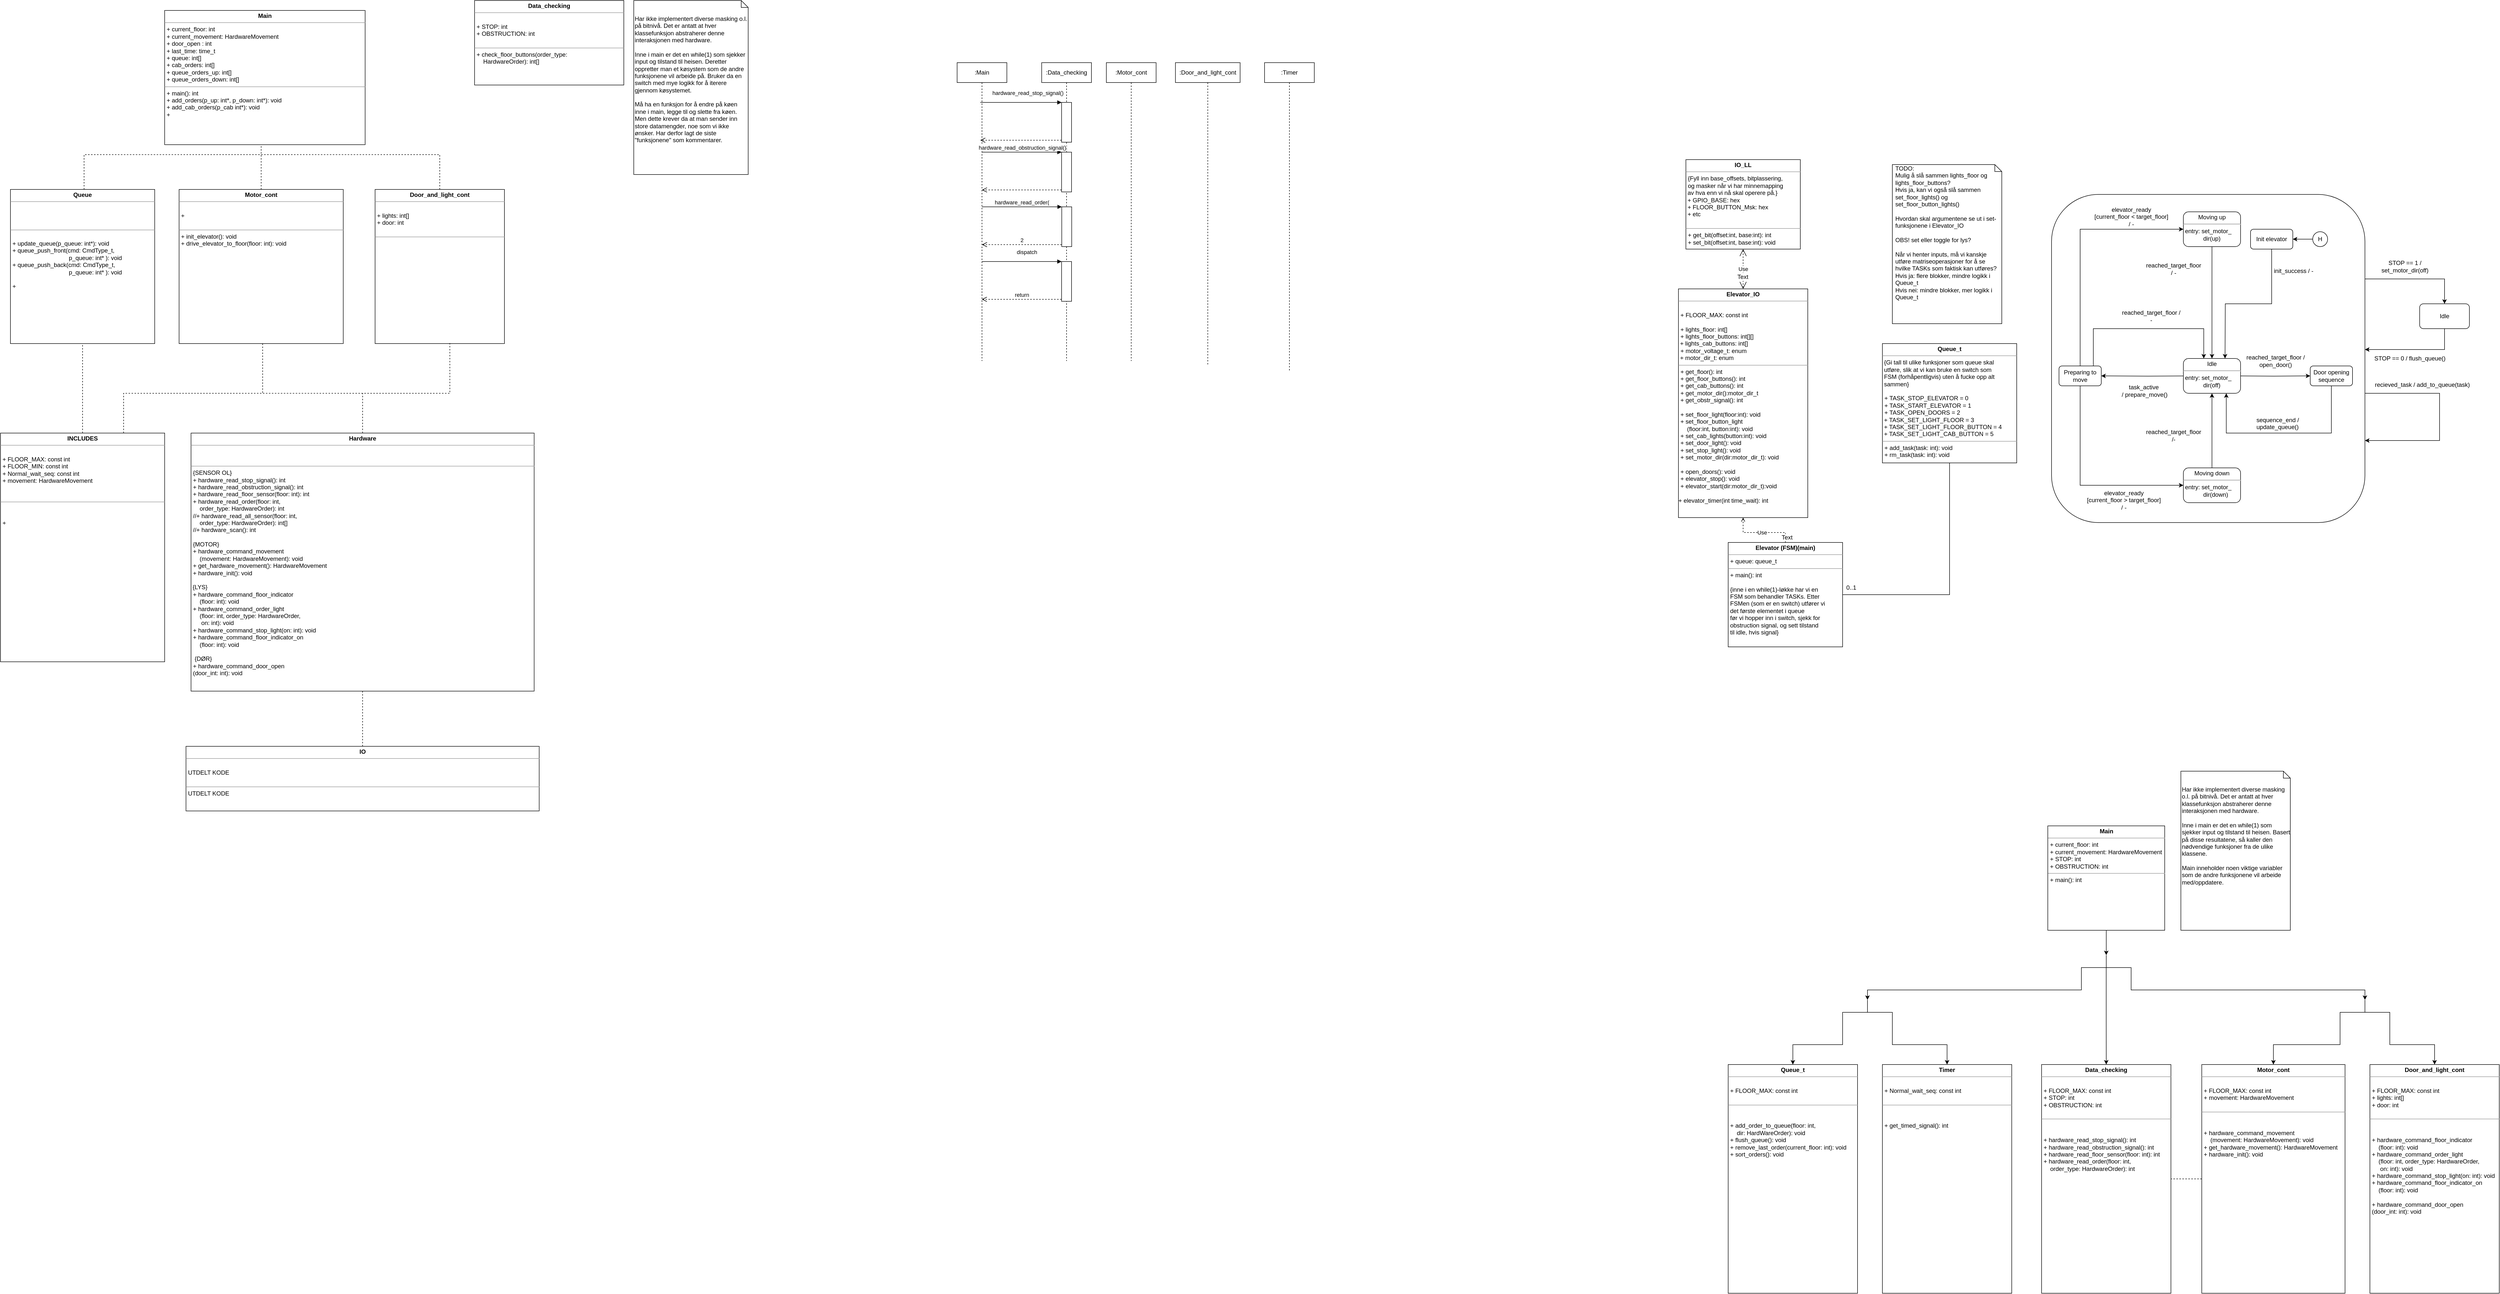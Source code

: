 <mxfile version="12.6.6" type="github">
  <diagram id="z0SczGEVN_gM085jFo6B" name="Page-1">
    <mxGraphModel dx="2468" dy="1690" grid="1" gridSize="10" guides="1" tooltips="1" connect="1" arrows="1" fold="1" page="1" pageScale="1" pageWidth="850" pageHeight="1100" math="0" shadow="0">
      <root>
        <mxCell id="0"/>
        <mxCell id="1" parent="0"/>
        <mxCell id="_k9RGH359NyKs4tSmQxl-1" style="edgeStyle=orthogonalEdgeStyle;rounded=0;orthogonalLoop=1;jettySize=auto;html=1;entryX=1;entryY=0.75;entryDx=0;entryDy=0;" parent="1" target="_k9RGH359NyKs4tSmQxl-2" edge="1">
          <mxGeometry relative="1" as="geometry">
            <mxPoint x="4770" y="799" as="sourcePoint"/>
            <mxPoint x="4920" y="865" as="targetPoint"/>
            <Array as="points">
              <mxPoint x="4770" y="840"/>
              <mxPoint x="4920" y="840"/>
              <mxPoint x="4920" y="935"/>
            </Array>
          </mxGeometry>
        </mxCell>
        <mxCell id="_k9RGH359NyKs4tSmQxl-2" value="" style="rounded=1;whiteSpace=wrap;html=1;shadow=0;glass=0;comic=0;" parent="1" vertex="1">
          <mxGeometry x="4140" y="440" width="630" height="660" as="geometry"/>
        </mxCell>
        <mxCell id="_k9RGH359NyKs4tSmQxl-3" value="&lt;p style=&quot;margin: 0px ; margin-top: 4px ; text-align: center&quot;&gt;&lt;b&gt;Elevator_IO&lt;/b&gt;&lt;/p&gt;&lt;hr size=&quot;1&quot;&gt;&lt;br&gt;&lt;p style=&quot;margin: 0px ; margin-left: 4px&quot;&gt;+ FLOOR_MAX: const int&lt;/p&gt;&lt;p style=&quot;margin: 0px ; margin-left: 4px&quot;&gt;&lt;br&gt;&lt;/p&gt;&lt;p style=&quot;margin: 0px ; margin-left: 4px&quot;&gt;+ lights_floor: int[]&lt;/p&gt;&lt;p style=&quot;margin: 0px ; margin-left: 4px&quot;&gt;+ lights_floor_buttons: int[][]&lt;/p&gt;&amp;nbsp;+ lights_cab_buttons: int[]&lt;br&gt;&lt;p style=&quot;margin: 0px ; margin-left: 4px&quot;&gt;+ motor_voltage_t: enum&lt;/p&gt;&amp;nbsp;+ motor_dir_t: enum&lt;hr size=&quot;1&quot;&gt;&lt;p style=&quot;margin: 0px ; margin-left: 4px&quot;&gt;+ get_floor(): int&lt;/p&gt;&lt;p style=&quot;margin: 0px ; margin-left: 4px&quot;&gt;+ get_floor_buttons(): int&lt;/p&gt;&lt;p style=&quot;margin: 0px ; margin-left: 4px&quot;&gt;+ get_cab_buttons(): int&lt;br&gt;&lt;/p&gt;&lt;p style=&quot;margin: 0px ; margin-left: 4px&quot;&gt;+ get_motor_dir():motor_dir_t&lt;/p&gt;&lt;p style=&quot;margin: 0px ; margin-left: 4px&quot;&gt;+ get_obstr_signal(): int&lt;/p&gt;&lt;p style=&quot;margin: 0px ; margin-left: 4px&quot;&gt;&lt;br&gt;&lt;/p&gt;&lt;p style=&quot;margin: 0px ; margin-left: 4px&quot;&gt;+ set_floor_light(floor:int): void&lt;/p&gt;&lt;p style=&quot;margin: 0px ; margin-left: 4px&quot;&gt;+ set_floor_button_light&lt;/p&gt;&lt;p style=&quot;margin: 0px ; margin-left: 4px&quot;&gt;&amp;nbsp;&amp;nbsp;&amp;nbsp; (floor:int, button:int): void&lt;/p&gt;&lt;p style=&quot;margin: 0px ; margin-left: 4px&quot;&gt;+ set_cab_lights(button:int): void&lt;/p&gt;&lt;p style=&quot;margin: 0px ; margin-left: 4px&quot;&gt;+ set_door_light(): void&lt;/p&gt;&lt;p style=&quot;margin: 0px ; margin-left: 4px&quot;&gt;+ set_stop_light(): void&lt;/p&gt;&lt;p style=&quot;margin: 0px ; margin-left: 4px&quot;&gt;+ set_motor_dir(dir:motor_dir_t): void&lt;br&gt;&lt;/p&gt;&lt;p style=&quot;margin: 0px ; margin-left: 4px&quot;&gt;&lt;br&gt;&lt;/p&gt;&lt;p style=&quot;margin: 0px ; margin-left: 4px&quot;&gt;+ open_doors(): void&lt;/p&gt;&lt;p style=&quot;margin: 0px ; margin-left: 4px&quot;&gt;+ elevator_stop(): void&lt;/p&gt;&lt;p style=&quot;margin: 0px ; margin-left: 4px&quot;&gt;+ elevator_start(dir:motor_dir_t):void&lt;/p&gt;&lt;p style=&quot;margin: 0px ; margin-left: 4px&quot;&gt;&lt;br&gt;&lt;/p&gt;+ elevator_timer(int time_wait): int " style="verticalAlign=top;align=left;overflow=fill;fontSize=12;fontFamily=Helvetica;html=1;rounded=0;shadow=0;comic=0;labelBackgroundColor=none;strokeWidth=1" parent="1" vertex="1">
          <mxGeometry x="3390" y="630" width="260" height="460" as="geometry"/>
        </mxCell>
        <mxCell id="_k9RGH359NyKs4tSmQxl-4" value="&lt;p style=&quot;margin: 0px ; margin-top: 4px ; text-align: center&quot;&gt;&lt;b&gt;IO_LL&lt;br&gt;&lt;/b&gt;&lt;/p&gt;&lt;hr size=&quot;1&quot;&gt;&lt;p style=&quot;margin: 0px ; margin-left: 4px&quot;&gt;{Fyll inn base_offsets, bitplassering,&lt;/p&gt;&lt;p style=&quot;margin: 0px ; margin-left: 4px&quot;&gt;og masker når vi har minnemapping&lt;/p&gt;&lt;div&gt;&amp;nbsp;av hva enn vi nå skal operere på.}&lt;/div&gt;&lt;div&gt;&amp;nbsp;+ GPIO_BASE: hex&lt;br&gt;&lt;/div&gt;&lt;div&gt;&amp;nbsp;+ FLOOR_BUTTON_Msk: hex&lt;br&gt;&lt;/div&gt;&lt;div&gt;&amp;nbsp;+ etc &lt;br&gt;&lt;/div&gt;&lt;div&gt;&lt;br&gt;&lt;/div&gt;&lt;hr size=&quot;1&quot;&gt;&lt;p style=&quot;margin: 0px ; margin-left: 4px&quot;&gt;+ get_bit(offset:int, base:int): int&lt;/p&gt;&lt;p style=&quot;margin: 0px ; margin-left: 4px&quot;&gt;+ set_bit(offset:int, base:int): void&lt;/p&gt;&lt;p style=&quot;margin: 0px ; margin-left: 4px&quot;&gt;&lt;br&gt;&lt;/p&gt;" style="verticalAlign=top;align=left;overflow=fill;fontSize=12;fontFamily=Helvetica;html=1;rounded=0;shadow=0;comic=0;labelBackgroundColor=none;strokeWidth=1" parent="1" vertex="1">
          <mxGeometry x="3405" y="370" width="230" height="180" as="geometry"/>
        </mxCell>
        <mxCell id="_k9RGH359NyKs4tSmQxl-5" value="&lt;p style=&quot;margin: 0px ; margin-top: 4px ; text-align: center&quot;&gt;&lt;b&gt;Elevator (FSM)(main)&lt;br&gt;&lt;/b&gt;&lt;/p&gt;&lt;hr size=&quot;1&quot;&gt;&lt;p style=&quot;margin: 0px ; margin-left: 4px&quot;&gt;+ queue: queue_t&lt;br&gt;&lt;/p&gt;&lt;hr size=&quot;1&quot;&gt;&lt;p style=&quot;margin: 0px ; margin-left: 4px&quot;&gt;+ main(): int&lt;/p&gt;&lt;p style=&quot;margin: 0px ; margin-left: 4px&quot;&gt;&lt;br&gt;&lt;/p&gt;&lt;p style=&quot;margin: 0px ; margin-left: 4px&quot;&gt;{inne i en while(1)-løkke har vi en&lt;/p&gt;&lt;p style=&quot;margin: 0px ; margin-left: 4px&quot;&gt;FSM som behandler TASKs. Etter&lt;/p&gt;&lt;p style=&quot;margin: 0px ; margin-left: 4px&quot;&gt;FSMen (som er en switch) utfører vi&lt;/p&gt;&lt;p style=&quot;margin: 0px ; margin-left: 4px&quot;&gt;det første elementet i queue&lt;/p&gt;&lt;p style=&quot;margin: 0px ; margin-left: 4px&quot;&gt;før vi hopper inn i switch, sjekk for&lt;/p&gt;&lt;p style=&quot;margin: 0px ; margin-left: 4px&quot;&gt;obstruction signal, og sett tilstand&lt;/p&gt;&lt;p style=&quot;margin: 0px ; margin-left: 4px&quot;&gt;til idle, hvis signal}&lt;br&gt;&lt;/p&gt;&lt;p style=&quot;margin: 0px ; margin-left: 4px&quot;&gt;&lt;br&gt;&lt;/p&gt;&lt;p style=&quot;margin: 0px ; margin-left: 4px&quot;&gt;&lt;br&gt;&lt;/p&gt;" style="verticalAlign=top;align=left;overflow=fill;fontSize=12;fontFamily=Helvetica;html=1;rounded=0;shadow=0;comic=0;labelBackgroundColor=none;strokeWidth=1" parent="1" vertex="1">
          <mxGeometry x="3490" y="1140" width="230" height="210" as="geometry"/>
        </mxCell>
        <mxCell id="_k9RGH359NyKs4tSmQxl-6" value="&lt;p style=&quot;margin: 0px ; margin-top: 4px ; text-align: center&quot;&gt;&lt;b&gt;Queue_t&lt;br&gt;&lt;/b&gt;&lt;/p&gt;&lt;hr size=&quot;1&quot;&gt;&lt;div&gt;&amp;nbsp;{Gi tall til ulike funksjoner som queue skal&lt;/div&gt;&lt;div&gt;&amp;nbsp;utføre, slik at vi kan bruke en switch som&lt;/div&gt;&lt;div&gt;&amp;nbsp;FSM (forhåpentligvis) uten å fucke opp alt&lt;/div&gt;&lt;div&gt;&amp;nbsp;sammen}&lt;/div&gt;&lt;p style=&quot;margin: 0px ; margin-left: 4px&quot;&gt;&lt;br&gt;&lt;/p&gt;&lt;p style=&quot;margin: 0px ; margin-left: 4px&quot;&gt;+ TASK_STOP_ELEVATOR = 0&lt;br&gt;&lt;/p&gt;&lt;p style=&quot;margin: 0px ; margin-left: 4px&quot;&gt;+ TASK_START_ELEVATOR = 1&lt;br&gt;&lt;/p&gt;&lt;p style=&quot;margin: 0px ; margin-left: 4px&quot;&gt;+ TASK_OPEN_DOORS = 2&lt;br&gt;&lt;/p&gt;&lt;div&gt;&amp;nbsp;+ TASK_SET_LIGHT_FLOOR = 3&lt;br&gt;&lt;/div&gt;&lt;div&gt;&amp;nbsp;+ TASK_SET_LIGHT_FLOOR_BUTTON = 4&lt;br&gt;&lt;/div&gt;&lt;div&gt;&amp;nbsp;+ TASK_SET_LIGHT_CAB_BUTTON = 5&lt;br&gt;&lt;/div&gt;&lt;hr size=&quot;1&quot;&gt;&lt;p style=&quot;margin: 0px ; margin-left: 4px&quot;&gt;+ add_task(task: int): void&lt;/p&gt;&lt;p style=&quot;margin: 0px ; margin-left: 4px&quot;&gt;+ rm_task(task: int): void&lt;/p&gt;&lt;p style=&quot;margin: 0px ; margin-left: 4px&quot;&gt;&lt;br&gt;&lt;/p&gt;" style="verticalAlign=top;align=left;overflow=fill;fontSize=12;fontFamily=Helvetica;html=1;rounded=0;shadow=0;comic=0;labelBackgroundColor=none;strokeWidth=1" parent="1" vertex="1">
          <mxGeometry x="3800" y="740" width="270" height="240" as="geometry"/>
        </mxCell>
        <mxCell id="_k9RGH359NyKs4tSmQxl-7" value="Use" style="endArrow=open;endSize=12;dashed=1;html=1;exitX=0.5;exitY=1;exitDx=0;exitDy=0;entryX=0.5;entryY=0;entryDx=0;entryDy=0;rounded=0;startArrow=open;startFill=0;" parent="1" source="_k9RGH359NyKs4tSmQxl-3" target="_k9RGH359NyKs4tSmQxl-5" edge="1">
          <mxGeometry width="160" relative="1" as="geometry">
            <mxPoint x="3390" y="1370" as="sourcePoint"/>
            <mxPoint x="3550" y="1370" as="targetPoint"/>
            <Array as="points">
              <mxPoint x="3520" y="1090"/>
              <mxPoint x="3520" y="1120"/>
              <mxPoint x="3605" y="1120"/>
            </Array>
          </mxGeometry>
        </mxCell>
        <mxCell id="_k9RGH359NyKs4tSmQxl-8" value="Text" style="text;html=1;align=center;verticalAlign=middle;resizable=0;points=[];labelBackgroundColor=#ffffff;" parent="_k9RGH359NyKs4tSmQxl-7" vertex="1" connectable="0">
          <mxGeometry x="0.852" y="3" relative="1" as="geometry">
            <mxPoint as="offset"/>
          </mxGeometry>
        </mxCell>
        <mxCell id="_k9RGH359NyKs4tSmQxl-9" value="" style="endArrow=none;endSize=12;html=1;exitX=0.5;exitY=1;exitDx=0;exitDy=0;entryX=1;entryY=0.5;entryDx=0;entryDy=0;rounded=0;endFill=0;" parent="1" source="_k9RGH359NyKs4tSmQxl-6" target="_k9RGH359NyKs4tSmQxl-5" edge="1">
          <mxGeometry x="0.5" width="160" relative="1" as="geometry">
            <mxPoint x="3390" y="1370" as="sourcePoint"/>
            <mxPoint x="3550" y="1370" as="targetPoint"/>
            <Array as="points">
              <mxPoint x="3935" y="1245"/>
            </Array>
            <mxPoint as="offset"/>
          </mxGeometry>
        </mxCell>
        <mxCell id="_k9RGH359NyKs4tSmQxl-10" value="Use" style="endArrow=open;endSize=12;dashed=1;html=1;strokeWidth=1;entryX=0.5;entryY=1;entryDx=0;entryDy=0;exitX=0.5;exitY=0;exitDx=0;exitDy=0;startArrow=open;startSize=12;startFill=0;rounded=0;" parent="1" source="_k9RGH359NyKs4tSmQxl-3" target="_k9RGH359NyKs4tSmQxl-4" edge="1">
          <mxGeometry width="160" relative="1" as="geometry">
            <mxPoint x="3390" y="1370" as="sourcePoint"/>
            <mxPoint x="3550" y="1370" as="targetPoint"/>
          </mxGeometry>
        </mxCell>
        <mxCell id="_k9RGH359NyKs4tSmQxl-11" value="Text" style="text;html=1;align=center;verticalAlign=middle;resizable=0;points=[];labelBackgroundColor=#ffffff;" parent="_k9RGH359NyKs4tSmQxl-10" vertex="1" connectable="0">
          <mxGeometry x="-0.4" y="1" relative="1" as="geometry">
            <mxPoint as="offset"/>
          </mxGeometry>
        </mxCell>
        <mxCell id="_k9RGH359NyKs4tSmQxl-12" value="&lt;p style=&quot;margin: 0px ; margin-left: 4px&quot;&gt;TODO:&lt;/p&gt;&lt;p style=&quot;margin: 0px ; margin-left: 4px&quot;&gt;Mulig å slå sammen lights_floor og lights_floor_buttons?&lt;/p&gt;&lt;p style=&quot;margin: 0px ; margin-left: 4px&quot;&gt;Hvis ja, kan vi også slå sammen set_floor_lights() og set_floor_button_lights()&lt;/p&gt;&lt;p style=&quot;margin: 0px ; margin-left: 4px&quot;&gt;&lt;br&gt;&lt;/p&gt;&lt;p style=&quot;margin: 0px ; margin-left: 4px&quot;&gt;Hvordan skal argumentene se ut i set-funksjonene i Elevator_IO&lt;/p&gt;&lt;p style=&quot;margin: 0px ; margin-left: 4px&quot;&gt;&lt;br&gt;&lt;/p&gt;&lt;p style=&quot;margin: 0px ; margin-left: 4px&quot;&gt;OBS! set eller toggle for lys?&lt;/p&gt;&lt;p style=&quot;margin: 0px ; margin-left: 4px&quot;&gt;&lt;br&gt;&lt;/p&gt;&lt;p style=&quot;margin: 0px ; margin-left: 4px&quot;&gt;Når vi henter inputs, må vi kanskje&lt;/p&gt;&lt;p style=&quot;margin: 0px ; margin-left: 4px&quot;&gt;utføre matriseoperasjoner for å se&lt;/p&gt;&lt;p style=&quot;margin: 0px ; margin-left: 4px&quot;&gt;hvilke TASKs som faktisk kan utføres?&lt;br&gt;&lt;/p&gt;&lt;p style=&quot;margin: 0px ; margin-left: 4px&quot;&gt;Hvis ja: flere blokker, mindre logikk i Queue_t&lt;/p&gt;&lt;p style=&quot;margin: 0px ; margin-left: 4px&quot;&gt;Hvis nei: mindre blokker, mer logikk i Queue_t&lt;br&gt;&lt;/p&gt;" style="shape=note;whiteSpace=wrap;html=1;size=14;verticalAlign=top;align=left;spacingTop=-6;" parent="1" vertex="1">
          <mxGeometry x="3820" y="380" width="220" height="320" as="geometry"/>
        </mxCell>
        <mxCell id="_k9RGH359NyKs4tSmQxl-13" value="0..1" style="text;html=1;align=center;verticalAlign=middle;resizable=0;points=[];autosize=1;" parent="1" vertex="1">
          <mxGeometry x="3717" y="1221" width="40" height="20" as="geometry"/>
        </mxCell>
        <mxCell id="_k9RGH359NyKs4tSmQxl-14" style="edgeStyle=orthogonalEdgeStyle;curved=1;orthogonalLoop=1;jettySize=auto;html=1;entryX=0;entryY=0.5;entryDx=0;entryDy=0;startArrow=none;startFill=0;endArrow=classic;endFill=1;exitX=0;exitY=0.5;exitDx=0;exitDy=0;" parent="1" edge="1">
          <mxGeometry relative="1" as="geometry">
            <Array as="points">
              <mxPoint x="4170" y="1045"/>
              <mxPoint x="4170" y="545"/>
            </Array>
            <mxPoint x="4220" y="1045" as="sourcePoint"/>
          </mxGeometry>
        </mxCell>
        <mxCell id="_k9RGH359NyKs4tSmQxl-15" style="edgeStyle=orthogonalEdgeStyle;curved=1;orthogonalLoop=1;jettySize=auto;html=1;exitX=1;exitY=1;exitDx=0;exitDy=0;entryX=1;entryY=0.5;entryDx=0;entryDy=0;startArrow=none;startFill=0;endArrow=classic;endFill=1;" parent="1" edge="1">
          <mxGeometry relative="1" as="geometry">
            <Array as="points">
              <mxPoint x="4569" y="1105"/>
              <mxPoint x="4970" y="1105"/>
              <mxPoint x="4970" y="545"/>
            </Array>
            <mxPoint x="4600" y="545" as="targetPoint"/>
          </mxGeometry>
        </mxCell>
        <mxCell id="_k9RGH359NyKs4tSmQxl-16" style="edgeStyle=orthogonalEdgeStyle;rounded=0;orthogonalLoop=1;jettySize=auto;html=1;entryX=0.5;entryY=0;entryDx=0;entryDy=0;exitX=1;exitY=0.267;exitDx=0;exitDy=0;exitPerimeter=0;" parent="1" source="_k9RGH359NyKs4tSmQxl-2" target="_k9RGH359NyKs4tSmQxl-18" edge="1">
          <mxGeometry relative="1" as="geometry">
            <mxPoint x="4810" y="610" as="sourcePoint"/>
            <Array as="points">
              <mxPoint x="4770" y="610"/>
              <mxPoint x="4930" y="610"/>
            </Array>
          </mxGeometry>
        </mxCell>
        <mxCell id="_k9RGH359NyKs4tSmQxl-17" style="edgeStyle=orthogonalEdgeStyle;rounded=0;orthogonalLoop=1;jettySize=auto;html=1;exitX=0.5;exitY=1;exitDx=0;exitDy=0;" parent="1" source="_k9RGH359NyKs4tSmQxl-18" target="_k9RGH359NyKs4tSmQxl-2" edge="1">
          <mxGeometry relative="1" as="geometry">
            <mxPoint x="4910" y="752" as="targetPoint"/>
            <Array as="points">
              <mxPoint x="4930" y="752"/>
            </Array>
          </mxGeometry>
        </mxCell>
        <mxCell id="_k9RGH359NyKs4tSmQxl-18" value="&lt;div&gt;Idle&lt;br&gt;&lt;/div&gt;" style="rounded=1;whiteSpace=wrap;html=1;" parent="1" vertex="1">
          <mxGeometry x="4880" y="660" width="100" height="50" as="geometry"/>
        </mxCell>
        <mxCell id="_k9RGH359NyKs4tSmQxl-19" value="&lt;div&gt;STOP == 1 /&lt;/div&gt;&lt;div&gt;set_motor_dir(off)&lt;/div&gt;" style="text;html=1;align=center;verticalAlign=middle;resizable=0;points=[];autosize=1;" parent="1" vertex="1">
          <mxGeometry x="4790" y="570" width="120" height="30" as="geometry"/>
        </mxCell>
        <mxCell id="_k9RGH359NyKs4tSmQxl-20" value="STOP == 0 / flush_queue()" style="text;html=1;align=center;verticalAlign=middle;resizable=0;points=[];autosize=1;" parent="1" vertex="1">
          <mxGeometry x="4780" y="760" width="160" height="20" as="geometry"/>
        </mxCell>
        <mxCell id="_k9RGH359NyKs4tSmQxl-21" style="edgeStyle=orthogonalEdgeStyle;rounded=0;orthogonalLoop=1;jettySize=auto;html=1;exitX=0;exitY=0.5;exitDx=0;exitDy=0;entryX=1;entryY=0.5;entryDx=0;entryDy=0;" parent="1" source="_k9RGH359NyKs4tSmQxl-22" target="_k9RGH359NyKs4tSmQxl-32" edge="1">
          <mxGeometry relative="1" as="geometry"/>
        </mxCell>
        <mxCell id="_k9RGH359NyKs4tSmQxl-22" value="H" style="ellipse;whiteSpace=wrap;html=1;aspect=fixed;" parent="1" vertex="1">
          <mxGeometry x="4665" y="515" width="30" height="30" as="geometry"/>
        </mxCell>
        <mxCell id="_k9RGH359NyKs4tSmQxl-23" value="" style="edgeStyle=orthogonalEdgeStyle;rounded=0;orthogonalLoop=1;jettySize=auto;html=1;" parent="1" target="_k9RGH359NyKs4tSmQxl-30" edge="1">
          <mxGeometry relative="1" as="geometry">
            <mxPoint x="4510" y="805" as="sourcePoint"/>
          </mxGeometry>
        </mxCell>
        <mxCell id="_k9RGH359NyKs4tSmQxl-24" value="" style="edgeStyle=orthogonalEdgeStyle;rounded=0;orthogonalLoop=1;jettySize=auto;html=1;" parent="1" target="_k9RGH359NyKs4tSmQxl-28" edge="1">
          <mxGeometry relative="1" as="geometry">
            <mxPoint x="4425" y="805" as="sourcePoint"/>
          </mxGeometry>
        </mxCell>
        <mxCell id="_k9RGH359NyKs4tSmQxl-25" style="edgeStyle=orthogonalEdgeStyle;rounded=0;orthogonalLoop=1;jettySize=auto;html=1;exitX=0.75;exitY=0;exitDx=0;exitDy=0;entryX=0.25;entryY=0;entryDx=0;entryDy=0;" parent="1" source="_k9RGH359NyKs4tSmQxl-28" edge="1">
          <mxGeometry relative="1" as="geometry">
            <Array as="points">
              <mxPoint x="4224" y="710"/>
              <mxPoint x="4446" y="710"/>
            </Array>
            <mxPoint x="4446" y="770" as="targetPoint"/>
          </mxGeometry>
        </mxCell>
        <mxCell id="_k9RGH359NyKs4tSmQxl-26" style="edgeStyle=orthogonalEdgeStyle;rounded=0;orthogonalLoop=1;jettySize=auto;html=1;exitX=0.5;exitY=1;exitDx=0;exitDy=0;entryX=0;entryY=0.5;entryDx=0;entryDy=0;" parent="1" source="_k9RGH359NyKs4tSmQxl-28" target="_k9RGH359NyKs4tSmQxl-44" edge="1">
          <mxGeometry relative="1" as="geometry"/>
        </mxCell>
        <mxCell id="_k9RGH359NyKs4tSmQxl-27" style="edgeStyle=orthogonalEdgeStyle;rounded=0;orthogonalLoop=1;jettySize=auto;html=1;exitX=0.5;exitY=0;exitDx=0;exitDy=0;entryX=0;entryY=0.5;entryDx=0;entryDy=0;" parent="1" source="_k9RGH359NyKs4tSmQxl-28" target="_k9RGH359NyKs4tSmQxl-42" edge="1">
          <mxGeometry relative="1" as="geometry"/>
        </mxCell>
        <mxCell id="_k9RGH359NyKs4tSmQxl-28" value="Preparing to move" style="rounded=1;whiteSpace=wrap;html=1;shadow=0;glass=0;comic=0;" parent="1" vertex="1">
          <mxGeometry x="4155" y="785" width="85" height="40" as="geometry"/>
        </mxCell>
        <mxCell id="_k9RGH359NyKs4tSmQxl-29" style="edgeStyle=orthogonalEdgeStyle;rounded=0;orthogonalLoop=1;jettySize=auto;html=1;exitX=0.5;exitY=1;exitDx=0;exitDy=0;entryX=0.75;entryY=1;entryDx=0;entryDy=0;" parent="1" source="_k9RGH359NyKs4tSmQxl-30" target="_k9RGH359NyKs4tSmQxl-40" edge="1">
          <mxGeometry relative="1" as="geometry">
            <mxPoint x="4702.5" y="930" as="targetPoint"/>
            <Array as="points">
              <mxPoint x="4703" y="920"/>
              <mxPoint x="4491" y="920"/>
            </Array>
          </mxGeometry>
        </mxCell>
        <mxCell id="_k9RGH359NyKs4tSmQxl-30" value="Door opening sequence" style="rounded=1;whiteSpace=wrap;html=1;shadow=0;glass=0;comic=0;" parent="1" vertex="1">
          <mxGeometry x="4660" y="785" width="85" height="40" as="geometry"/>
        </mxCell>
        <mxCell id="_k9RGH359NyKs4tSmQxl-31" style="edgeStyle=orthogonalEdgeStyle;rounded=0;orthogonalLoop=1;jettySize=auto;html=1;exitX=0.5;exitY=1;exitDx=0;exitDy=0;entryX=0.75;entryY=0;entryDx=0;entryDy=0;" parent="1" source="_k9RGH359NyKs4tSmQxl-32" edge="1">
          <mxGeometry relative="1" as="geometry">
            <mxPoint x="4488.75" y="770" as="targetPoint"/>
          </mxGeometry>
        </mxCell>
        <mxCell id="_k9RGH359NyKs4tSmQxl-32" value="Init elevator" style="rounded=1;whiteSpace=wrap;html=1;shadow=0;glass=0;comic=0;" parent="1" vertex="1">
          <mxGeometry x="4540" y="510" width="85" height="40" as="geometry"/>
        </mxCell>
        <mxCell id="_k9RGH359NyKs4tSmQxl-33" value="&lt;div&gt;reached_target_floor&lt;/div&gt;&lt;div&gt;/-&lt;br&gt;&lt;/div&gt;" style="text;html=1;align=center;verticalAlign=middle;resizable=0;points=[];autosize=1;" parent="1" vertex="1">
          <mxGeometry x="4315" y="910" width="140" height="30" as="geometry"/>
        </mxCell>
        <mxCell id="_k9RGH359NyKs4tSmQxl-34" value="&lt;div&gt;reached_target_floor / &lt;br&gt;&lt;/div&gt;&lt;div&gt;open_door()&lt;br&gt;&lt;/div&gt;" style="text;html=1;align=center;verticalAlign=middle;resizable=0;points=[];autosize=1;" parent="1" vertex="1">
          <mxGeometry x="4515" y="760" width="150" height="30" as="geometry"/>
        </mxCell>
        <mxCell id="_k9RGH359NyKs4tSmQxl-35" value="&lt;div&gt;task_active&lt;br&gt;&lt;/div&gt;&amp;nbsp;/ prepare_move()" style="text;html=1;align=center;verticalAlign=middle;resizable=0;points=[];autosize=1;" parent="1" vertex="1">
          <mxGeometry x="4265" y="820" width="120" height="30" as="geometry"/>
        </mxCell>
        <mxCell id="_k9RGH359NyKs4tSmQxl-36" value="&lt;div&gt;reached_target_floor &lt;br&gt;&lt;/div&gt;&lt;div&gt;/ -&lt;br&gt;&lt;/div&gt;" style="text;html=1;align=center;verticalAlign=middle;resizable=0;points=[];autosize=1;" parent="1" vertex="1">
          <mxGeometry x="4315" y="575" width="140" height="30" as="geometry"/>
        </mxCell>
        <mxCell id="_k9RGH359NyKs4tSmQxl-37" value="&lt;div&gt;elevator_ready&lt;/div&gt;&lt;div&gt;[current_floor &amp;lt; target_floor]&lt;/div&gt;&lt;div&gt;/ -&lt;/div&gt;" style="text;html=1;align=center;verticalAlign=middle;resizable=0;points=[];autosize=1;" parent="1" vertex="1">
          <mxGeometry x="4205" y="460" width="190" height="50" as="geometry"/>
        </mxCell>
        <mxCell id="_k9RGH359NyKs4tSmQxl-38" value="&lt;div&gt;elevator_ready&lt;/div&gt;&lt;div&gt;[current_floor &amp;gt; target_floor]&lt;/div&gt;&lt;div&gt;/ -&lt;/div&gt;" style="text;html=1;align=center;verticalAlign=middle;resizable=0;points=[];autosize=1;" parent="1" vertex="1">
          <mxGeometry x="4190" y="1030" width="190" height="50" as="geometry"/>
        </mxCell>
        <mxCell id="_k9RGH359NyKs4tSmQxl-39" value="&lt;div&gt;reached_target_floor /&lt;/div&gt;&lt;div&gt;-&lt;br&gt;&lt;/div&gt;" style="text;html=1;align=center;verticalAlign=middle;resizable=0;points=[];autosize=1;" parent="1" vertex="1">
          <mxGeometry x="4265" y="670" width="150" height="30" as="geometry"/>
        </mxCell>
        <mxCell id="_k9RGH359NyKs4tSmQxl-40" value="&lt;p style=&quot;margin: 4px 0px 0px&quot; align=&quot;center&quot;&gt;Idle&lt;br&gt;&lt;/p&gt;&lt;hr&gt;&lt;div&gt;&amp;nbsp;entry: set_motor_&lt;/div&gt;&lt;div&gt;&amp;nbsp;&amp;nbsp;&amp;nbsp;&amp;nbsp;&amp;nbsp;&amp;nbsp;&amp;nbsp;&amp;nbsp;&amp;nbsp;&amp;nbsp;&amp;nbsp; dir(off)&lt;br&gt;&lt;/div&gt;&lt;div&gt;&lt;br&gt;&lt;br&gt;&lt;/div&gt;" style="verticalAlign=top;align=left;overflow=fill;fontSize=12;fontFamily=Helvetica;html=1;shadow=0;glass=0;comic=0;rounded=1;" parent="1" vertex="1">
          <mxGeometry x="4405" y="770" width="115" height="70" as="geometry"/>
        </mxCell>
        <mxCell id="_k9RGH359NyKs4tSmQxl-41" style="edgeStyle=orthogonalEdgeStyle;rounded=0;orthogonalLoop=1;jettySize=auto;html=1;exitX=0.5;exitY=1;exitDx=0;exitDy=0;entryX=0.5;entryY=0;entryDx=0;entryDy=0;" parent="1" source="_k9RGH359NyKs4tSmQxl-42" target="_k9RGH359NyKs4tSmQxl-40" edge="1">
          <mxGeometry relative="1" as="geometry"/>
        </mxCell>
        <mxCell id="_k9RGH359NyKs4tSmQxl-42" value="&lt;p style=&quot;margin: 4px 0px 0px&quot; align=&quot;center&quot;&gt;Moving up&lt;br&gt;&lt;/p&gt;&lt;hr&gt;&lt;div&gt;&amp;nbsp;entry: set_motor_&lt;/div&gt;&lt;div&gt;&amp;nbsp;&amp;nbsp;&amp;nbsp;&amp;nbsp;&amp;nbsp;&amp;nbsp;&amp;nbsp;&amp;nbsp;&amp;nbsp;&amp;nbsp;&amp;nbsp; dir(up)&lt;br&gt;&lt;/div&gt;&lt;div&gt;&lt;br&gt;&lt;br&gt;&lt;/div&gt;" style="verticalAlign=top;align=left;overflow=fill;fontSize=12;fontFamily=Helvetica;html=1;shadow=0;glass=0;comic=0;rounded=1;" parent="1" vertex="1">
          <mxGeometry x="4405" y="475" width="115" height="70" as="geometry"/>
        </mxCell>
        <mxCell id="_k9RGH359NyKs4tSmQxl-43" style="edgeStyle=orthogonalEdgeStyle;rounded=0;orthogonalLoop=1;jettySize=auto;html=1;exitX=0.5;exitY=0;exitDx=0;exitDy=0;entryX=0.5;entryY=1;entryDx=0;entryDy=0;" parent="1" source="_k9RGH359NyKs4tSmQxl-44" target="_k9RGH359NyKs4tSmQxl-40" edge="1">
          <mxGeometry relative="1" as="geometry"/>
        </mxCell>
        <mxCell id="_k9RGH359NyKs4tSmQxl-44" value="&lt;p style=&quot;margin: 4px 0px 0px&quot; align=&quot;center&quot;&gt;Moving down&lt;br&gt;&lt;/p&gt;&lt;hr&gt;&lt;div&gt;&amp;nbsp;entry: set_motor_&lt;/div&gt;&lt;div&gt;&amp;nbsp;&amp;nbsp;&amp;nbsp;&amp;nbsp;&amp;nbsp;&amp;nbsp;&amp;nbsp;&amp;nbsp;&amp;nbsp;&amp;nbsp;&amp;nbsp; dir(down)&lt;br&gt;&lt;/div&gt;&lt;div&gt;&lt;br&gt;&lt;br&gt;&lt;/div&gt;" style="verticalAlign=top;align=left;overflow=fill;fontSize=12;fontFamily=Helvetica;html=1;shadow=0;glass=0;comic=0;rounded=1;" parent="1" vertex="1">
          <mxGeometry x="4405" y="990" width="115" height="70" as="geometry"/>
        </mxCell>
        <mxCell id="_k9RGH359NyKs4tSmQxl-45" value="recieved_task / add_to_queue(task) " style="text;html=1;align=center;verticalAlign=middle;resizable=0;points=[];autosize=1;" parent="1" vertex="1">
          <mxGeometry x="4770" y="813" width="230" height="20" as="geometry"/>
        </mxCell>
        <mxCell id="_k9RGH359NyKs4tSmQxl-46" value="&lt;div&gt;sequence_end /&lt;/div&gt;&lt;div&gt;update_queue()&lt;/div&gt;" style="text;html=1;" parent="1" vertex="1">
          <mxGeometry x="4550" y="880" width="110" height="30" as="geometry"/>
        </mxCell>
        <mxCell id="_k9RGH359NyKs4tSmQxl-47" value="&lt;div&gt;init_success / -&lt;/div&gt;" style="text;html=1;" parent="1" vertex="1">
          <mxGeometry x="4585" y="580" width="100" height="30" as="geometry"/>
        </mxCell>
        <mxCell id="_k9RGH359NyKs4tSmQxl-48" value="&lt;p style=&quot;margin: 0px ; margin-top: 4px ; text-align: center&quot;&gt;&lt;b&gt;Door_and_light_cont&lt;/b&gt;&lt;/p&gt;&lt;hr size=&quot;1&quot;&gt;&lt;br&gt;&lt;p style=&quot;margin: 0px ; margin-left: 4px&quot;&gt;+ FLOOR_MAX: const int&lt;/p&gt;&lt;p style=&quot;margin: 0px ; margin-left: 4px&quot;&gt;+ lights: int[]&lt;/p&gt;&lt;p style=&quot;margin: 0px ; margin-left: 4px&quot;&gt;+ door: int&lt;/p&gt;&lt;p style=&quot;margin: 0px ; margin-left: 4px&quot;&gt;&lt;br&gt;&lt;/p&gt;&lt;p style=&quot;margin: 0px ; margin-left: 4px&quot;&gt;&lt;/p&gt;&lt;hr size=&quot;1&quot;&gt;&lt;p style=&quot;margin: 0px ; margin-left: 4px&quot;&gt;&lt;br&gt;&lt;/p&gt;&lt;p style=&quot;margin: 0px ; margin-left: 4px&quot;&gt;&lt;br&gt;&lt;/p&gt;&lt;p style=&quot;margin: 0px ; margin-left: 4px&quot;&gt;+ hardware_command_floor_indicator&lt;/p&gt;&lt;p style=&quot;margin: 0px ; margin-left: 4px&quot;&gt;&amp;nbsp; &amp;nbsp; (floor: int): void&lt;/p&gt;&lt;p style=&quot;margin: 0px ; margin-left: 4px&quot;&gt;+ hardware_command_order_light&lt;/p&gt;&lt;p style=&quot;margin: 0px ; margin-left: 4px&quot;&gt;&amp;nbsp; &amp;nbsp; (floor: int, order_type: HardwareOrder,&amp;nbsp;&lt;/p&gt;&lt;p style=&quot;margin: 0px ; margin-left: 4px&quot;&gt;&amp;nbsp; &amp;nbsp; &amp;nbsp;on: int): void&lt;/p&gt;&lt;p style=&quot;margin: 0px ; margin-left: 4px&quot;&gt;+ hardware_command_stop_light(on: int): void&lt;/p&gt;&lt;p style=&quot;margin: 0px ; margin-left: 4px&quot;&gt;+ hardware_command_floor_indicator_on&lt;/p&gt;&lt;p style=&quot;margin: 0px ; margin-left: 4px&quot;&gt;&amp;nbsp; &amp;nbsp; (floor: int): void&lt;/p&gt;&lt;p style=&quot;margin: 0px ; margin-left: 4px&quot;&gt;&lt;br&gt;&lt;/p&gt;&lt;p style=&quot;margin: 0px 0px 0px 4px&quot;&gt;+ hardware_command_door_open&lt;/p&gt;&lt;p style=&quot;margin: 0px 0px 0px 4px&quot;&gt;(door_int: int): void&lt;/p&gt;&lt;p style=&quot;margin: 0px 0px 0px 4px&quot;&gt;&lt;br&gt;&lt;/p&gt;" style="verticalAlign=top;align=left;overflow=fill;fontSize=12;fontFamily=Helvetica;html=1;rounded=0;shadow=0;comic=0;labelBackgroundColor=none;strokeWidth=1" parent="1" vertex="1">
          <mxGeometry x="4780" y="2190" width="260" height="460" as="geometry"/>
        </mxCell>
        <mxCell id="loncwSXZiQ9jD0XtR6oU-8" value="" style="edgeStyle=orthogonalEdgeStyle;rounded=0;orthogonalLoop=1;jettySize=auto;html=1;dashed=1;endArrow=none;endFill=0;" edge="1" parent="1" source="_k9RGH359NyKs4tSmQxl-49" target="_k9RGH359NyKs4tSmQxl-50">
          <mxGeometry relative="1" as="geometry"/>
        </mxCell>
        <mxCell id="_k9RGH359NyKs4tSmQxl-49" value="&lt;p style=&quot;margin: 0px ; margin-top: 4px ; text-align: center&quot;&gt;&lt;b&gt;Motor_cont&lt;/b&gt;&lt;/p&gt;&lt;hr size=&quot;1&quot;&gt;&lt;br&gt;&lt;p style=&quot;margin: 0px ; margin-left: 4px&quot;&gt;+ FLOOR_MAX: const int&lt;/p&gt;&lt;p style=&quot;margin: 0px ; margin-left: 4px&quot;&gt;+ movement: HardwareMovement&lt;/p&gt;&lt;p style=&quot;margin: 0px ; margin-left: 4px&quot;&gt;&lt;br&gt;&lt;/p&gt;&lt;p style=&quot;margin: 0px ; margin-left: 4px&quot;&gt;&lt;/p&gt;&lt;hr size=&quot;1&quot;&gt;&lt;p style=&quot;margin: 0px ; margin-left: 4px&quot;&gt;&lt;br&gt;&lt;/p&gt;&lt;p style=&quot;margin: 0px ; margin-left: 4px&quot;&gt;&lt;br&gt;&lt;/p&gt;&lt;p style=&quot;margin: 0px ; margin-left: 4px&quot;&gt;+ hardware_command_movement&lt;/p&gt;&lt;p style=&quot;margin: 0px ; margin-left: 4px&quot;&gt;&amp;nbsp; &amp;nbsp; (movement: HardwareMovement): void&lt;/p&gt;&lt;p style=&quot;margin: 0px ; margin-left: 4px&quot;&gt;+ get_hardware_movement(): HardwareMovement&lt;/p&gt;&lt;p style=&quot;margin: 0px ; margin-left: 4px&quot;&gt;+ hardware_init(): void&lt;/p&gt;" style="verticalAlign=top;align=left;overflow=fill;fontSize=12;fontFamily=Helvetica;html=1;rounded=0;shadow=0;comic=0;labelBackgroundColor=none;strokeWidth=1" parent="1" vertex="1">
          <mxGeometry x="4442" y="2190" width="288" height="460" as="geometry"/>
        </mxCell>
        <mxCell id="_k9RGH359NyKs4tSmQxl-50" value="&lt;p style=&quot;margin: 0px ; margin-top: 4px ; text-align: center&quot;&gt;&lt;b&gt;Data_checking&lt;/b&gt;&lt;/p&gt;&lt;hr size=&quot;1&quot;&gt;&lt;br&gt;&lt;p style=&quot;margin: 0px ; margin-left: 4px&quot;&gt;+ FLOOR_MAX: const int&lt;/p&gt;&lt;p style=&quot;margin: 0px ; margin-left: 4px&quot;&gt;+ STOP: int&lt;/p&gt;&lt;p style=&quot;margin: 0px ; margin-left: 4px&quot;&gt;+ OBSTRUCTION: int&lt;/p&gt;&lt;p style=&quot;margin: 0px ; margin-left: 4px&quot;&gt;&lt;br&gt;&lt;/p&gt;&lt;p style=&quot;margin: 0px ; margin-left: 4px&quot;&gt;&lt;/p&gt;&lt;hr size=&quot;1&quot;&gt;&lt;p style=&quot;margin: 0px ; margin-left: 4px&quot;&gt;&lt;br&gt;&lt;/p&gt;&lt;p style=&quot;margin: 0px ; margin-left: 4px&quot;&gt;&lt;br&gt;&lt;/p&gt;&lt;p style=&quot;margin: 0px ; margin-left: 4px&quot;&gt;+ hardware_read_stop_signal(): int&lt;/p&gt;&lt;p style=&quot;margin: 0px ; margin-left: 4px&quot;&gt;+ hardware_read_obstruction_signal(): int&lt;br&gt;&lt;/p&gt;&lt;p style=&quot;margin: 0px ; margin-left: 4px&quot;&gt;+ hardware_read_floor_sensor(floor: int): int&lt;/p&gt;&lt;p style=&quot;margin: 0px ; margin-left: 4px&quot;&gt;+ hardware_read_order(floor: int,&amp;nbsp;&lt;/p&gt;&lt;p style=&quot;margin: 0px ; margin-left: 4px&quot;&gt;&amp;nbsp; &amp;nbsp; order_type: HardwareOrder): int&lt;/p&gt;" style="verticalAlign=top;align=left;overflow=fill;fontSize=12;fontFamily=Helvetica;html=1;rounded=0;shadow=0;comic=0;labelBackgroundColor=none;strokeWidth=1" parent="1" vertex="1">
          <mxGeometry x="4120" y="2190" width="260" height="460" as="geometry"/>
        </mxCell>
        <mxCell id="_k9RGH359NyKs4tSmQxl-51" value="&lt;p style=&quot;margin: 0px ; margin-top: 4px ; text-align: center&quot;&gt;&lt;b&gt;Timer&lt;/b&gt;&lt;/p&gt;&lt;hr size=&quot;1&quot;&gt;&lt;br&gt;&lt;p style=&quot;margin: 0px ; margin-left: 4px&quot;&gt;+ Normal_wait_seq: const int&lt;/p&gt;&lt;p style=&quot;margin: 0px ; margin-left: 4px&quot;&gt;&lt;br&gt;&lt;/p&gt;&lt;p style=&quot;margin: 0px ; margin-left: 4px&quot;&gt;&lt;/p&gt;&lt;hr size=&quot;1&quot;&gt;&lt;p style=&quot;margin: 0px ; margin-left: 4px&quot;&gt;&lt;br&gt;&lt;/p&gt;&lt;p style=&quot;margin: 0px ; margin-left: 4px&quot;&gt;&lt;br&gt;&lt;/p&gt;&lt;p style=&quot;margin: 0px ; margin-left: 4px&quot;&gt;+ get_timed_signal(): int&amp;nbsp;&lt;/p&gt;&lt;p style=&quot;margin: 0px ; margin-left: 4px&quot;&gt;&lt;br&gt;&lt;/p&gt;&lt;p style=&quot;margin: 0px ; margin-left: 4px&quot;&gt;&lt;br&gt;&lt;/p&gt;" style="verticalAlign=top;align=left;overflow=fill;fontSize=12;fontFamily=Helvetica;html=1;rounded=0;shadow=0;comic=0;labelBackgroundColor=none;strokeWidth=1" parent="1" vertex="1">
          <mxGeometry x="3800" y="2190" width="260" height="460" as="geometry"/>
        </mxCell>
        <mxCell id="_k9RGH359NyKs4tSmQxl-52" value="&lt;p style=&quot;margin: 0px ; margin-top: 4px ; text-align: center&quot;&gt;&lt;b&gt;Queue_t&lt;/b&gt;&lt;/p&gt;&lt;hr size=&quot;1&quot;&gt;&lt;br&gt;&lt;p style=&quot;margin: 0px ; margin-left: 4px&quot;&gt;+ FLOOR_MAX: const int&lt;/p&gt;&lt;p style=&quot;margin: 0px ; margin-left: 4px&quot;&gt;&lt;br&gt;&lt;/p&gt;&lt;p style=&quot;margin: 0px ; margin-left: 4px&quot;&gt;&lt;/p&gt;&lt;hr size=&quot;1&quot;&gt;&lt;p style=&quot;margin: 0px ; margin-left: 4px&quot;&gt;&lt;br&gt;&lt;/p&gt;&lt;p style=&quot;margin: 0px ; margin-left: 4px&quot;&gt;&lt;br&gt;&lt;/p&gt;&lt;p style=&quot;margin: 0px ; margin-left: 4px&quot;&gt;+ add_order_to_queue(floor: int,&amp;nbsp;&lt;/p&gt;&lt;p style=&quot;margin: 0px ; margin-left: 4px&quot;&gt;&amp;nbsp; &amp;nbsp; dir: HardWareOrder): void&lt;/p&gt;&lt;p style=&quot;margin: 0px ; margin-left: 4px&quot;&gt;&lt;span&gt;+ flush_queue(): void&lt;/span&gt;&lt;/p&gt;&lt;p style=&quot;margin: 0px ; margin-left: 4px&quot;&gt;&lt;span&gt;+ remove_last_order(current_floor: int): void&lt;/span&gt;&lt;/p&gt;&lt;p style=&quot;margin: 0px ; margin-left: 4px&quot;&gt;&lt;span&gt;+ sort_orders(): void&lt;/span&gt;&lt;/p&gt;&lt;p style=&quot;margin: 0px ; margin-left: 4px&quot;&gt;&lt;span&gt;&amp;nbsp; &amp;nbsp;&amp;nbsp;&lt;/span&gt;&lt;/p&gt;" style="verticalAlign=top;align=left;overflow=fill;fontSize=12;fontFamily=Helvetica;html=1;rounded=0;shadow=0;comic=0;labelBackgroundColor=none;strokeWidth=1" parent="1" vertex="1">
          <mxGeometry x="3490" y="2190" width="260" height="460" as="geometry"/>
        </mxCell>
        <mxCell id="_k9RGH359NyKs4tSmQxl-53" style="edgeStyle=orthogonalEdgeStyle;rounded=0;orthogonalLoop=1;jettySize=auto;html=1;exitX=0.5;exitY=1;exitDx=0;exitDy=0;entryX=0;entryY=0.5;entryDx=0;entryDy=0;entryPerimeter=0;" parent="1" source="_k9RGH359NyKs4tSmQxl-54" target="_k9RGH359NyKs4tSmQxl-59" edge="1">
          <mxGeometry relative="1" as="geometry"/>
        </mxCell>
        <mxCell id="_k9RGH359NyKs4tSmQxl-54" value="&lt;p style=&quot;margin: 0px ; margin-top: 4px ; text-align: center&quot;&gt;&lt;b&gt;Main&lt;br&gt;&lt;/b&gt;&lt;/p&gt;&lt;hr size=&quot;1&quot;&gt;&lt;p style=&quot;margin: 0px ; margin-left: 4px&quot;&gt;+ current_floor: int&lt;br&gt;&lt;/p&gt;&lt;p style=&quot;margin: 0px ; margin-left: 4px&quot;&gt;+ current_movement: HardwareMovement&lt;/p&gt;&lt;p style=&quot;margin: 0px ; margin-left: 4px&quot;&gt;+ STOP: int&lt;/p&gt;&lt;p style=&quot;margin: 0px ; margin-left: 4px&quot;&gt;+ OBSTRUCTION: int&lt;/p&gt;&lt;hr size=&quot;1&quot;&gt;&lt;p style=&quot;margin: 0px ; margin-left: 4px&quot;&gt;+ main(): int&lt;/p&gt;&lt;p style=&quot;margin: 0px ; margin-left: 4px&quot;&gt;&lt;br&gt;&lt;/p&gt;&lt;p style=&quot;margin: 0px ; margin-left: 4px&quot;&gt;&lt;br&gt;&lt;/p&gt;" style="verticalAlign=top;align=left;overflow=fill;fontSize=12;fontFamily=Helvetica;html=1;rounded=0;shadow=0;comic=0;labelBackgroundColor=none;strokeWidth=1" parent="1" vertex="1">
          <mxGeometry x="4132.5" y="1710" width="235" height="210" as="geometry"/>
        </mxCell>
        <mxCell id="_k9RGH359NyKs4tSmQxl-55" value="&lt;br&gt;&lt;br&gt;Har ikke implementert diverse masking o.l. på bitnivå. Det er antatt at hver klassefunksjon abstraherer denne interaksjonen med hardware.&lt;br&gt;&lt;br&gt;Inne i main er det en while(1) som sjekker input og tilstand til heisen. Basert på disse resultatene, så kaller den nødvendige funksjoner fra de ulike klassene.&lt;br&gt;&lt;br&gt;Main inneholder noen viktige variabler som de andre funksjonene vil arbeide med/oppdatere." style="shape=note;whiteSpace=wrap;html=1;size=14;verticalAlign=top;align=left;spacingTop=-6;" parent="1" vertex="1">
          <mxGeometry x="4400" y="1600" width="220" height="320" as="geometry"/>
        </mxCell>
        <mxCell id="_k9RGH359NyKs4tSmQxl-56" style="edgeStyle=orthogonalEdgeStyle;rounded=0;orthogonalLoop=1;jettySize=auto;html=1;exitX=1;exitY=0;exitDx=0;exitDy=0;exitPerimeter=0;" parent="1" source="_k9RGH359NyKs4tSmQxl-59" target="_k9RGH359NyKs4tSmQxl-62" edge="1">
          <mxGeometry relative="1" as="geometry"/>
        </mxCell>
        <mxCell id="_k9RGH359NyKs4tSmQxl-57" style="edgeStyle=orthogonalEdgeStyle;rounded=0;orthogonalLoop=1;jettySize=auto;html=1;exitX=0.506;exitY=0.501;exitDx=0;exitDy=0;exitPerimeter=0;entryX=0.5;entryY=0;entryDx=0;entryDy=0;" parent="1" source="_k9RGH359NyKs4tSmQxl-59" target="_k9RGH359NyKs4tSmQxl-50" edge="1">
          <mxGeometry relative="1" as="geometry"/>
        </mxCell>
        <mxCell id="_k9RGH359NyKs4tSmQxl-58" style="edgeStyle=orthogonalEdgeStyle;rounded=0;orthogonalLoop=1;jettySize=auto;html=1;exitX=1;exitY=1;exitDx=0;exitDy=0;exitPerimeter=0;" parent="1" source="_k9RGH359NyKs4tSmQxl-59" target="_k9RGH359NyKs4tSmQxl-65" edge="1">
          <mxGeometry relative="1" as="geometry"/>
        </mxCell>
        <mxCell id="_k9RGH359NyKs4tSmQxl-59" value="" style="html=1;shape=mxgraph.flowchart.annotation_2;align=left;labelPosition=right;direction=south;" parent="1" vertex="1">
          <mxGeometry x="4200" y="1970" width="100" height="50" as="geometry"/>
        </mxCell>
        <mxCell id="_k9RGH359NyKs4tSmQxl-60" style="edgeStyle=orthogonalEdgeStyle;rounded=0;orthogonalLoop=1;jettySize=auto;html=1;exitX=1;exitY=0;exitDx=0;exitDy=0;exitPerimeter=0;entryX=0.5;entryY=0;entryDx=0;entryDy=0;" parent="1" source="_k9RGH359NyKs4tSmQxl-62" target="_k9RGH359NyKs4tSmQxl-48" edge="1">
          <mxGeometry relative="1" as="geometry"/>
        </mxCell>
        <mxCell id="_k9RGH359NyKs4tSmQxl-61" style="edgeStyle=orthogonalEdgeStyle;rounded=0;orthogonalLoop=1;jettySize=auto;html=1;exitX=1;exitY=1;exitDx=0;exitDy=0;exitPerimeter=0;entryX=0.5;entryY=0;entryDx=0;entryDy=0;" parent="1" source="_k9RGH359NyKs4tSmQxl-62" target="_k9RGH359NyKs4tSmQxl-49" edge="1">
          <mxGeometry relative="1" as="geometry"/>
        </mxCell>
        <mxCell id="_k9RGH359NyKs4tSmQxl-62" value="" style="html=1;shape=mxgraph.flowchart.annotation_2;align=left;labelPosition=right;direction=south;" parent="1" vertex="1">
          <mxGeometry x="4720" y="2060" width="100" height="50" as="geometry"/>
        </mxCell>
        <mxCell id="_k9RGH359NyKs4tSmQxl-63" style="edgeStyle=orthogonalEdgeStyle;rounded=0;orthogonalLoop=1;jettySize=auto;html=1;exitX=1;exitY=0;exitDx=0;exitDy=0;exitPerimeter=0;entryX=0.5;entryY=0;entryDx=0;entryDy=0;" parent="1" source="_k9RGH359NyKs4tSmQxl-65" target="_k9RGH359NyKs4tSmQxl-51" edge="1">
          <mxGeometry relative="1" as="geometry"/>
        </mxCell>
        <mxCell id="_k9RGH359NyKs4tSmQxl-64" style="edgeStyle=orthogonalEdgeStyle;rounded=0;orthogonalLoop=1;jettySize=auto;html=1;exitX=1;exitY=1;exitDx=0;exitDy=0;exitPerimeter=0;entryX=0.5;entryY=0;entryDx=0;entryDy=0;" parent="1" source="_k9RGH359NyKs4tSmQxl-65" target="_k9RGH359NyKs4tSmQxl-52" edge="1">
          <mxGeometry relative="1" as="geometry"/>
        </mxCell>
        <mxCell id="_k9RGH359NyKs4tSmQxl-65" value="" style="html=1;shape=mxgraph.flowchart.annotation_2;align=left;labelPosition=right;direction=south;" parent="1" vertex="1">
          <mxGeometry x="3720" y="2060" width="100" height="50" as="geometry"/>
        </mxCell>
        <mxCell id="loncwSXZiQ9jD0XtR6oU-21" style="edgeStyle=orthogonalEdgeStyle;rounded=0;orthogonalLoop=1;jettySize=auto;html=1;exitX=0.5;exitY=1;exitDx=0;exitDy=0;dashed=1;endArrow=none;endFill=0;" edge="1" parent="1">
          <mxGeometry relative="1" as="geometry">
            <mxPoint x="544" y="840" as="targetPoint"/>
            <mxPoint x="544" y="740.0" as="sourcePoint"/>
          </mxGeometry>
        </mxCell>
        <mxCell id="loncwSXZiQ9jD0XtR6oU-23" style="edgeStyle=orthogonalEdgeStyle;rounded=0;orthogonalLoop=1;jettySize=auto;html=1;entryX=0.5;entryY=1;entryDx=0;entryDy=0;dashed=1;endArrow=none;endFill=0;" edge="1" parent="1" source="_k9RGH359NyKs4tSmQxl-66" target="_k9RGH359NyKs4tSmQxl-68">
          <mxGeometry relative="1" as="geometry">
            <Array as="points">
              <mxPoint x="541" y="280"/>
            </Array>
          </mxGeometry>
        </mxCell>
        <mxCell id="_k9RGH359NyKs4tSmQxl-66" value="&lt;p style=&quot;margin: 0px ; margin-top: 4px ; text-align: center&quot;&gt;&lt;b&gt;Motor_cont&lt;/b&gt;&lt;/p&gt;&lt;hr size=&quot;1&quot;&gt;&lt;br&gt;&lt;p style=&quot;margin: 0px ; margin-left: 4px&quot;&gt;+&lt;br&gt;&lt;/p&gt;&lt;p style=&quot;margin: 0px ; margin-left: 4px&quot;&gt;&lt;br&gt;&lt;/p&gt;&lt;p style=&quot;margin: 0px ; margin-left: 4px&quot;&gt;&lt;/p&gt;&lt;hr size=&quot;1&quot;&gt;&lt;p style=&quot;margin: 0px ; margin-left: 4px&quot;&gt;+ init_elevator(): void&lt;/p&gt;&lt;p style=&quot;margin: 0px ; margin-left: 4px&quot;&gt;+ drive_elevator_to_floor(floor: int): void&lt;/p&gt;&lt;p style=&quot;margin: 0px ; margin-left: 4px&quot;&gt;&lt;br&gt;&lt;/p&gt;" style="verticalAlign=top;align=left;overflow=fill;fontSize=12;fontFamily=Helvetica;html=1;rounded=0;shadow=0;comic=0;labelBackgroundColor=none;strokeWidth=1" parent="1" vertex="1">
          <mxGeometry x="376" y="430" width="330" height="310" as="geometry"/>
        </mxCell>
        <mxCell id="loncwSXZiQ9jD0XtR6oU-24" style="edgeStyle=orthogonalEdgeStyle;rounded=0;orthogonalLoop=1;jettySize=auto;html=1;dashed=1;endArrow=none;endFill=0;" edge="1" parent="1" source="_k9RGH359NyKs4tSmQxl-67">
          <mxGeometry relative="1" as="geometry">
            <mxPoint x="550" y="360" as="targetPoint"/>
            <Array as="points">
              <mxPoint x="185" y="360"/>
            </Array>
          </mxGeometry>
        </mxCell>
        <mxCell id="_k9RGH359NyKs4tSmQxl-67" value="&lt;p style=&quot;margin: 0px ; margin-top: 4px ; text-align: center&quot;&gt;&lt;b&gt;Queue&lt;/b&gt;&lt;br&gt;&lt;/p&gt;&lt;hr size=&quot;1&quot;&gt;&lt;br&gt;&lt;p style=&quot;margin: 0px ; margin-left: 4px&quot;&gt;&lt;br&gt;&lt;/p&gt;&lt;p style=&quot;margin: 0px ; margin-left: 4px&quot;&gt;&lt;br&gt;&lt;/p&gt;&lt;p style=&quot;margin: 0px ; margin-left: 4px&quot;&gt;&lt;/p&gt;&lt;hr size=&quot;1&quot;&gt;&lt;p style=&quot;margin: 0px ; margin-left: 4px&quot;&gt;&lt;br&gt;&lt;/p&gt;&lt;p style=&quot;margin: 0px ; margin-left: 4px&quot;&gt;+ update_queue(p_queue: int*): void&lt;/p&gt;&lt;p style=&quot;margin: 0px ; margin-left: 4px&quot;&gt;+ queue_push_front(cmd: CmdType_t,&lt;/p&gt;&lt;p style=&quot;margin: 0px ; margin-left: 4px&quot;&gt;&amp;nbsp;&amp;nbsp;&amp;nbsp;&amp;nbsp;&amp;nbsp;&amp;nbsp;&amp;nbsp;&amp;nbsp;&amp;nbsp;&amp;nbsp;&amp;nbsp;&amp;nbsp;&amp;nbsp;&amp;nbsp;&amp;nbsp;&amp;nbsp;&amp;nbsp;&amp;nbsp;&amp;nbsp;&amp;nbsp;&amp;nbsp;&amp;nbsp;&amp;nbsp;&amp;nbsp;&amp;nbsp;&amp;nbsp;&amp;nbsp;&amp;nbsp;&amp;nbsp;&amp;nbsp;&amp;nbsp;&amp;nbsp;&amp;nbsp; p_queue: int* ): void&lt;/p&gt;&lt;p style=&quot;margin: 0px ; margin-left: 4px&quot;&gt;+ queue_push_back(cmd: CmdType_t,&lt;/p&gt;&lt;p style=&quot;margin: 0px ; margin-left: 4px&quot;&gt;&amp;nbsp;&amp;nbsp;&amp;nbsp;&amp;nbsp;&amp;nbsp;&amp;nbsp;&amp;nbsp;&amp;nbsp;&amp;nbsp;&amp;nbsp;&amp;nbsp;&amp;nbsp;&amp;nbsp;&amp;nbsp;&amp;nbsp;&amp;nbsp;&amp;nbsp;&amp;nbsp;&amp;nbsp;&amp;nbsp;&amp;nbsp;&amp;nbsp;&amp;nbsp;&amp;nbsp;&amp;nbsp;&amp;nbsp;&amp;nbsp;&amp;nbsp;&amp;nbsp;&amp;nbsp;&amp;nbsp;&amp;nbsp;&amp;nbsp; p_queue: int* ): void&lt;/p&gt;&lt;p style=&quot;margin: 0px ; margin-left: 4px&quot;&gt;&lt;br&gt;&lt;/p&gt;&lt;p style=&quot;margin: 0px ; margin-left: 4px&quot;&gt;+&lt;br&gt;&lt;/p&gt;" style="verticalAlign=top;align=left;overflow=fill;fontSize=12;fontFamily=Helvetica;html=1;rounded=0;shadow=0;comic=0;labelBackgroundColor=none;strokeWidth=1" parent="1" vertex="1">
          <mxGeometry x="37" y="430" width="290" height="310" as="geometry"/>
        </mxCell>
        <mxCell id="_k9RGH359NyKs4tSmQxl-68" value="&lt;p style=&quot;margin: 0px ; margin-top: 4px ; text-align: center&quot;&gt;&lt;b&gt;Main&lt;br&gt;&lt;/b&gt;&lt;/p&gt;&lt;hr size=&quot;1&quot;&gt;&lt;p style=&quot;margin: 0px ; margin-left: 4px&quot;&gt;+ current_floor: int&lt;br&gt;&lt;/p&gt;&lt;p style=&quot;margin: 0px ; margin-left: 4px&quot;&gt;+ current_movement: HardwareMovement&lt;/p&gt;&lt;p style=&quot;margin: 0px ; margin-left: 4px&quot;&gt;+ door_open : int&lt;/p&gt;&lt;p style=&quot;margin: 0px ; margin-left: 4px&quot;&gt;+ last_time: time_t&lt;br&gt;&lt;/p&gt;&lt;p style=&quot;margin: 0px ; margin-left: 4px&quot;&gt;+ queue: int[]&lt;/p&gt;&lt;p style=&quot;margin: 0px ; margin-left: 4px&quot;&gt;+ cab_orders: int[]&lt;/p&gt;&lt;p style=&quot;margin: 0px ; margin-left: 4px&quot;&gt;+ queue_orders_up: int[]&lt;/p&gt;&lt;p style=&quot;margin: 0px ; margin-left: 4px&quot;&gt;+ queue_orders_down: int[]&lt;br&gt;&lt;/p&gt;&lt;hr size=&quot;1&quot;&gt;&lt;p style=&quot;margin: 0px ; margin-left: 4px&quot;&gt;+ main(): int&lt;/p&gt;&lt;p style=&quot;margin: 0px ; margin-left: 4px&quot;&gt;+ add_orders(p_up: int*, p_down: int*): void&lt;/p&gt;&lt;p style=&quot;margin: 0px ; margin-left: 4px&quot;&gt;+ add_cab_orders(p_cab int*): void&lt;/p&gt;&lt;p style=&quot;margin: 0px ; margin-left: 4px&quot;&gt;+ &lt;br&gt;&lt;/p&gt;&lt;p style=&quot;margin: 0px ; margin-left: 4px&quot;&gt;&lt;br&gt;&lt;/p&gt;&lt;p style=&quot;margin: 0px ; margin-left: 4px&quot;&gt;&lt;br&gt;&lt;/p&gt;" style="verticalAlign=top;align=left;overflow=fill;fontSize=12;fontFamily=Helvetica;html=1;rounded=0;shadow=0;comic=0;labelBackgroundColor=none;strokeWidth=1" parent="1" vertex="1">
          <mxGeometry x="347" y="70" width="403" height="270" as="geometry"/>
        </mxCell>
        <mxCell id="_k9RGH359NyKs4tSmQxl-69" value="&lt;br&gt;&lt;br&gt;Har ikke implementert diverse masking o.l. på bitnivå. Det er antatt at hver klassefunksjon abstraherer denne interaksjonen med hardware.&lt;br&gt;&lt;br&gt;Inne i main er det en while(1) som sjekker input og tilstand til heisen. Deretter oppretter man et køsystem som de andre funksjonene vil arbeide på. Bruker da en switch med mye logikk for å iterere gjennom køsystemet.&lt;br&gt;&lt;br&gt;Må ha en funksjon for å endre på køen inne i main, legge til og slette fra køen. Men dette krever da at man sender inn store datamengder, noe som vi ikke ønsker. Har derfor lagt de siste &quot;funksjonene&quot; som kommentarer." style="shape=note;whiteSpace=wrap;html=1;size=14;verticalAlign=top;align=left;spacingTop=-6;" parent="1" vertex="1">
          <mxGeometry x="1290" y="50" width="230" height="350" as="geometry"/>
        </mxCell>
        <mxCell id="loncwSXZiQ9jD0XtR6oU-25" style="edgeStyle=orthogonalEdgeStyle;rounded=0;orthogonalLoop=1;jettySize=auto;html=1;dashed=1;endArrow=none;endFill=0;" edge="1" parent="1" source="_k9RGH359NyKs4tSmQxl-73">
          <mxGeometry relative="1" as="geometry">
            <mxPoint x="550" y="360" as="targetPoint"/>
            <Array as="points">
              <mxPoint x="900" y="360"/>
            </Array>
          </mxGeometry>
        </mxCell>
        <mxCell id="_k9RGH359NyKs4tSmQxl-73" value="&lt;p style=&quot;margin: 0px ; margin-top: 4px ; text-align: center&quot;&gt;&lt;b&gt;Door_and_light_cont&lt;/b&gt;&lt;/p&gt;&lt;hr size=&quot;1&quot;&gt;&lt;br&gt;&lt;p style=&quot;margin: 0px ; margin-left: 4px&quot;&gt;+ lights: int[]&lt;/p&gt;&lt;p style=&quot;margin: 0px ; margin-left: 4px&quot;&gt;+ door: int&lt;/p&gt;&lt;p style=&quot;margin: 0px ; margin-left: 4px&quot;&gt;&lt;br&gt;&lt;/p&gt;&lt;p style=&quot;margin: 0px ; margin-left: 4px&quot;&gt;&lt;/p&gt;&lt;hr size=&quot;1&quot;&gt;&lt;p style=&quot;margin: 0px ; margin-left: 4px&quot;&gt;&lt;br&gt;&lt;/p&gt;&lt;p style=&quot;margin: 0px ; margin-left: 4px&quot;&gt;&lt;br&gt;&lt;/p&gt;&lt;p style=&quot;margin: 0px ; margin-left: 4px&quot;&gt;&lt;br&gt;&lt;/p&gt;&lt;p style=&quot;margin: 0px 0px 0px 4px&quot;&gt;&lt;br&gt;&lt;/p&gt;" style="verticalAlign=top;align=left;overflow=fill;fontSize=12;fontFamily=Helvetica;html=1;rounded=0;shadow=0;comic=0;labelBackgroundColor=none;strokeWidth=1" parent="1" vertex="1">
          <mxGeometry x="770" y="430" width="260" height="310" as="geometry"/>
        </mxCell>
        <mxCell id="_k9RGH359NyKs4tSmQxl-74" value="&lt;p style=&quot;margin: 0px ; margin-top: 4px ; text-align: center&quot;&gt;&lt;b&gt;Data_checking&lt;/b&gt;&lt;/p&gt;&lt;hr size=&quot;1&quot;&gt;&lt;br&gt;&lt;p style=&quot;margin: 0px ; margin-left: 4px&quot;&gt;+ STOP: int&lt;/p&gt;&lt;p style=&quot;margin: 0px ; margin-left: 4px&quot;&gt;+ OBSTRUCTION: int&lt;/p&gt;&lt;p style=&quot;margin: 0px ; margin-left: 4px&quot;&gt;&lt;br&gt;&lt;/p&gt;&lt;p style=&quot;margin: 0px ; margin-left: 4px&quot;&gt;&lt;/p&gt;&lt;hr size=&quot;1&quot;&gt;&lt;p style=&quot;margin: 0px ; margin-left: 4px&quot;&gt;+ check_floor_buttons(order_type:&lt;/p&gt;&lt;p style=&quot;margin: 0px ; margin-left: 4px&quot;&gt;&amp;nbsp;&amp;nbsp;&amp;nbsp; HardwareOrder): int[]&lt;/p&gt;&lt;p style=&quot;margin: 0px ; margin-left: 4px&quot;&gt;&lt;br&gt;&lt;/p&gt;&lt;span&gt;&lt;/span&gt; " style="verticalAlign=top;align=left;overflow=fill;fontSize=12;fontFamily=Helvetica;html=1;rounded=0;shadow=0;comic=0;labelBackgroundColor=none;strokeWidth=1" parent="1" vertex="1">
          <mxGeometry x="970" y="50" width="300" height="170" as="geometry"/>
        </mxCell>
        <mxCell id="_k9RGH359NyKs4tSmQxl-75" value=":Main" style="shape=umlLifeline;perimeter=lifelinePerimeter;whiteSpace=wrap;html=1;container=1;collapsible=0;recursiveResize=0;outlineConnect=0;" parent="1" vertex="1">
          <mxGeometry x="1940" y="175" width="100" height="600" as="geometry"/>
        </mxCell>
        <mxCell id="_k9RGH359NyKs4tSmQxl-76" value=":Door_and_light_cont" style="shape=umlLifeline;perimeter=lifelinePerimeter;whiteSpace=wrap;html=1;container=1;collapsible=0;recursiveResize=0;outlineConnect=0;" parent="1" vertex="1">
          <mxGeometry x="2378.88" y="175" width="130" height="610" as="geometry"/>
        </mxCell>
        <mxCell id="_k9RGH359NyKs4tSmQxl-77" value=":Timer" style="shape=umlLifeline;perimeter=lifelinePerimeter;whiteSpace=wrap;html=1;container=1;collapsible=0;recursiveResize=0;outlineConnect=0;" parent="1" vertex="1">
          <mxGeometry x="2558" y="175" width="100" height="620" as="geometry"/>
        </mxCell>
        <mxCell id="_k9RGH359NyKs4tSmQxl-78" value=":Motor_cont" style="shape=umlLifeline;perimeter=lifelinePerimeter;whiteSpace=wrap;html=1;container=1;collapsible=0;recursiveResize=0;outlineConnect=0;" parent="1" vertex="1">
          <mxGeometry x="2240" y="175" width="100" height="600" as="geometry"/>
        </mxCell>
        <mxCell id="_k9RGH359NyKs4tSmQxl-79" value=":Data_checking" style="shape=umlLifeline;perimeter=lifelinePerimeter;whiteSpace=wrap;html=1;container=1;collapsible=0;recursiveResize=0;outlineConnect=0;" parent="1" vertex="1">
          <mxGeometry x="2110" y="175" width="100" height="600" as="geometry"/>
        </mxCell>
        <mxCell id="_k9RGH359NyKs4tSmQxl-80" value="" style="html=1;points=[];perimeter=orthogonalPerimeter;" parent="_k9RGH359NyKs4tSmQxl-79" vertex="1">
          <mxGeometry x="40" y="80" width="20" height="80" as="geometry"/>
        </mxCell>
        <mxCell id="_k9RGH359NyKs4tSmQxl-81" value="" style="html=1;points=[];perimeter=orthogonalPerimeter;" parent="_k9RGH359NyKs4tSmQxl-79" vertex="1">
          <mxGeometry x="40" y="180" width="20" height="80" as="geometry"/>
        </mxCell>
        <mxCell id="_k9RGH359NyKs4tSmQxl-82" value="" style="html=1;points=[];perimeter=orthogonalPerimeter;" parent="_k9RGH359NyKs4tSmQxl-79" vertex="1">
          <mxGeometry x="40" y="400" width="20" height="80" as="geometry"/>
        </mxCell>
        <mxCell id="_k9RGH359NyKs4tSmQxl-83" value="return" style="html=1;verticalAlign=bottom;endArrow=open;dashed=1;endSize=8;exitX=0;exitY=0.95;" parent="_k9RGH359NyKs4tSmQxl-79" source="_k9RGH359NyKs4tSmQxl-82" edge="1">
          <mxGeometry relative="1" as="geometry">
            <mxPoint x="-120.333" y="476" as="targetPoint"/>
          </mxGeometry>
        </mxCell>
        <mxCell id="_k9RGH359NyKs4tSmQxl-84" value="dispatch" style="html=1;verticalAlign=bottom;endArrow=block;entryX=0;entryY=0;" parent="_k9RGH359NyKs4tSmQxl-79" target="_k9RGH359NyKs4tSmQxl-82" edge="1">
          <mxGeometry x="0.127" y="10" relative="1" as="geometry">
            <mxPoint x="-120.333" y="400" as="sourcePoint"/>
            <mxPoint as="offset"/>
          </mxGeometry>
        </mxCell>
        <mxCell id="_k9RGH359NyKs4tSmQxl-85" value="hardware_read_stop_signal()" style="html=1;verticalAlign=bottom;endArrow=block;entryX=0;entryY=0;" parent="1" target="_k9RGH359NyKs4tSmQxl-80" edge="1">
          <mxGeometry x="0.163" y="10" relative="1" as="geometry">
            <mxPoint x="1986.57" y="255.0" as="sourcePoint"/>
            <mxPoint as="offset"/>
          </mxGeometry>
        </mxCell>
        <mxCell id="_k9RGH359NyKs4tSmQxl-86" value="" style="html=1;verticalAlign=bottom;endArrow=open;dashed=1;endSize=8;exitX=0;exitY=0.95;" parent="1" source="_k9RGH359NyKs4tSmQxl-80" edge="1">
          <mxGeometry x="-0.021" y="-16" relative="1" as="geometry">
            <mxPoint x="1986.57" y="331" as="targetPoint"/>
            <mxPoint as="offset"/>
          </mxGeometry>
        </mxCell>
        <mxCell id="_k9RGH359NyKs4tSmQxl-87" value="" style="html=1;verticalAlign=bottom;endArrow=open;dashed=1;endSize=8;exitX=0;exitY=0.95;" parent="1" source="_k9RGH359NyKs4tSmQxl-81" target="_k9RGH359NyKs4tSmQxl-75" edge="1">
          <mxGeometry relative="1" as="geometry">
            <mxPoint x="2080" y="431" as="targetPoint"/>
          </mxGeometry>
        </mxCell>
        <mxCell id="_k9RGH359NyKs4tSmQxl-88" value="hardware_read_obstruction_signal()" style="html=1;verticalAlign=bottom;endArrow=block;entryX=0;entryY=0;" parent="1" source="_k9RGH359NyKs4tSmQxl-75" target="_k9RGH359NyKs4tSmQxl-81" edge="1">
          <mxGeometry x="0.003" relative="1" as="geometry">
            <mxPoint x="2080" y="355" as="sourcePoint"/>
            <mxPoint x="1" as="offset"/>
          </mxGeometry>
        </mxCell>
        <mxCell id="_k9RGH359NyKs4tSmQxl-89" value="" style="html=1;points=[];perimeter=orthogonalPerimeter;" parent="1" vertex="1">
          <mxGeometry x="2150.33" y="465" width="20" height="80" as="geometry"/>
        </mxCell>
        <mxCell id="_k9RGH359NyKs4tSmQxl-90" value="2" style="html=1;verticalAlign=bottom;endArrow=open;dashed=1;endSize=8;exitX=0;exitY=0.95;" parent="1" source="_k9RGH359NyKs4tSmQxl-89" edge="1">
          <mxGeometry relative="1" as="geometry">
            <mxPoint x="1989.997" y="541" as="targetPoint"/>
          </mxGeometry>
        </mxCell>
        <mxCell id="_k9RGH359NyKs4tSmQxl-91" value="hardware_read_order(" style="html=1;verticalAlign=bottom;endArrow=block;entryX=0;entryY=0;" parent="1" target="_k9RGH359NyKs4tSmQxl-89" edge="1">
          <mxGeometry relative="1" as="geometry">
            <mxPoint x="1989.997" y="465" as="sourcePoint"/>
          </mxGeometry>
        </mxCell>
        <mxCell id="loncwSXZiQ9jD0XtR6oU-30" style="edgeStyle=orthogonalEdgeStyle;rounded=0;orthogonalLoop=1;jettySize=auto;html=1;dashed=1;endArrow=none;endFill=0;" edge="1" parent="1" source="_k9RGH359NyKs4tSmQxl-102">
          <mxGeometry relative="1" as="geometry">
            <mxPoint x="745" y="840" as="targetPoint"/>
          </mxGeometry>
        </mxCell>
        <mxCell id="_k9RGH359NyKs4tSmQxl-102" value="&lt;p style=&quot;margin: 0px ; margin-top: 4px ; text-align: center&quot;&gt;&lt;b&gt;Hardware&lt;/b&gt;&lt;br&gt;&lt;/p&gt;&lt;hr size=&quot;1&quot;&gt;&lt;br&gt;&lt;p style=&quot;margin: 0px ; margin-left: 4px&quot;&gt;&lt;br&gt;&lt;/p&gt;&lt;p style=&quot;margin: 0px ; margin-left: 4px&quot;&gt;&lt;/p&gt;&lt;hr size=&quot;1&quot;&gt;&lt;div&gt;&lt;p style=&quot;margin: 0px ; margin-left: 4px&quot;&gt;{SENSOR OL}&lt;br&gt;&lt;/p&gt;&lt;p style=&quot;margin: 0px ; margin-left: 4px&quot;&gt;+ hardware_read_stop_signal(): int&lt;/p&gt;&lt;p style=&quot;margin: 0px ; margin-left: 4px&quot;&gt;+ hardware_read_obstruction_signal(): int&lt;br&gt;&lt;/p&gt;&lt;p style=&quot;margin: 0px ; margin-left: 4px&quot;&gt;+ hardware_read_floor_sensor(floor: int): int&lt;/p&gt;&lt;p style=&quot;margin: 0px ; margin-left: 4px&quot;&gt;+ hardware_read_order(floor: int,&amp;nbsp;&lt;/p&gt;&lt;p style=&quot;margin: 0px ; margin-left: 4px&quot;&gt;&amp;nbsp; &amp;nbsp; order_type: HardwareOrder): int&lt;/p&gt;&lt;p style=&quot;margin: 0px ; margin-left: 4px&quot;&gt;//+ hardware_read_all_sensor(floor: int,&lt;/p&gt;&lt;p style=&quot;margin: 0px ; margin-left: 4px&quot;&gt;&amp;nbsp; &amp;nbsp; order_type: HardwareOrder): int[]&lt;/p&gt;&lt;p style=&quot;margin: 0px ; margin-left: 4px&quot;&gt;//+ hardware_scan(): int&lt;/p&gt;&lt;p style=&quot;margin: 0px ; margin-left: 4px&quot;&gt;&lt;br&gt;&lt;/p&gt;&lt;p style=&quot;margin: 0px ; margin-left: 4px&quot;&gt;{MOTOR}&lt;br&gt;&lt;/p&gt;&lt;p style=&quot;margin: 0px ; margin-left: 4px&quot;&gt;+ hardware_command_movement&lt;/p&gt;&lt;p style=&quot;margin: 0px ; margin-left: 4px&quot;&gt;&amp;nbsp; &amp;nbsp; (movement: HardwareMovement): void&lt;/p&gt;&lt;p style=&quot;margin: 0px ; margin-left: 4px&quot;&gt;+ get_hardware_movement(): HardwareMovement&lt;/p&gt;&lt;p style=&quot;margin: 0px ; margin-left: 4px&quot;&gt;+ hardware_init(): void&lt;/p&gt;&lt;/div&gt;&lt;div&gt;&lt;br&gt;&lt;/div&gt;&lt;div&gt;&amp;nbsp;{LYS}&lt;br&gt;&lt;/div&gt;&lt;div&gt;&lt;p style=&quot;margin: 0px ; margin-left: 4px&quot;&gt;+ hardware_command_floor_indicator&lt;/p&gt;&lt;p style=&quot;margin: 0px ; margin-left: 4px&quot;&gt;&amp;nbsp; &amp;nbsp; (floor: int): void&lt;/p&gt;&lt;p style=&quot;margin: 0px ; margin-left: 4px&quot;&gt;+ hardware_command_order_light&lt;/p&gt;&lt;p style=&quot;margin: 0px ; margin-left: 4px&quot;&gt;&amp;nbsp; &amp;nbsp; (floor: int, order_type: HardwareOrder,&amp;nbsp;&lt;/p&gt;&lt;p style=&quot;margin: 0px ; margin-left: 4px&quot;&gt;&amp;nbsp; &amp;nbsp; &amp;nbsp;on: int): void&lt;/p&gt;&lt;p style=&quot;margin: 0px ; margin-left: 4px&quot;&gt;+ hardware_command_stop_light(on: int): void&lt;/p&gt;&lt;p style=&quot;margin: 0px ; margin-left: 4px&quot;&gt;+ hardware_command_floor_indicator_on&lt;/p&gt;&lt;p style=&quot;margin: 0px ; margin-left: 4px&quot;&gt;&amp;nbsp; &amp;nbsp; (floor: int): void&lt;/p&gt;&lt;p style=&quot;margin: 0px ; margin-left: 4px&quot;&gt;&lt;br&gt;&lt;/p&gt;&lt;p style=&quot;margin: 0px ; margin-left: 4px&quot;&gt;&amp;nbsp;{DØR}&lt;br&gt;&lt;/p&gt;&lt;p style=&quot;margin: 0px 0px 0px 4px&quot;&gt;+ hardware_command_door_open&lt;/p&gt;&lt;p style=&quot;margin: 0px 0px 0px 4px&quot;&gt;(door_int: int): void&lt;/p&gt;&lt;/div&gt;" style="verticalAlign=top;align=left;overflow=fill;fontSize=12;fontFamily=Helvetica;html=1;rounded=0;shadow=0;comic=0;labelBackgroundColor=none;strokeWidth=1" parent="1" vertex="1">
          <mxGeometry x="400" y="920" width="689.76" height="519" as="geometry"/>
        </mxCell>
        <mxCell id="loncwSXZiQ9jD0XtR6oU-34" style="edgeStyle=orthogonalEdgeStyle;rounded=0;orthogonalLoop=1;jettySize=auto;html=1;dashed=1;endArrow=none;endFill=0;entryX=0.493;entryY=1.005;entryDx=0;entryDy=0;entryPerimeter=0;" edge="1" parent="1" source="loncwSXZiQ9jD0XtR6oU-1" target="_k9RGH359NyKs4tSmQxl-67">
          <mxGeometry relative="1" as="geometry">
            <mxPoint x="182" y="750" as="targetPoint"/>
            <Array as="points">
              <mxPoint x="182" y="742"/>
              <mxPoint x="180" y="742"/>
            </Array>
          </mxGeometry>
        </mxCell>
        <mxCell id="loncwSXZiQ9jD0XtR6oU-35" style="edgeStyle=orthogonalEdgeStyle;rounded=0;orthogonalLoop=1;jettySize=auto;html=1;exitX=0.75;exitY=0;exitDx=0;exitDy=0;dashed=1;endArrow=none;endFill=0;entryX=0.578;entryY=0.997;entryDx=0;entryDy=0;entryPerimeter=0;" edge="1" parent="1" source="loncwSXZiQ9jD0XtR6oU-1" target="_k9RGH359NyKs4tSmQxl-73">
          <mxGeometry relative="1" as="geometry">
            <mxPoint x="920" y="840" as="targetPoint"/>
            <Array as="points">
              <mxPoint x="264" y="840"/>
              <mxPoint x="920" y="840"/>
            </Array>
          </mxGeometry>
        </mxCell>
        <mxCell id="loncwSXZiQ9jD0XtR6oU-1" value="&lt;p style=&quot;margin: 0px ; margin-top: 4px ; text-align: center&quot;&gt;&lt;b&gt;INCLUDES&lt;/b&gt;&lt;br&gt;&lt;/p&gt;&lt;hr size=&quot;1&quot;&gt;&lt;br&gt;&lt;p style=&quot;margin: 0px ; margin-left: 4px&quot;&gt;+ FLOOR_MAX: const int&lt;/p&gt;&lt;p style=&quot;margin: 0px ; margin-left: 4px&quot;&gt;+ FLOOR_MIN: const int&lt;br&gt;&lt;/p&gt;&lt;p style=&quot;margin: 0px ; margin-left: 4px&quot;&gt;+ Normal_wait_seq: const int&lt;/p&gt;&lt;p style=&quot;margin: 0px ; margin-left: 4px&quot;&gt;+ movement: HardwareMovement&lt;/p&gt;&lt;p style=&quot;margin: 0px ; margin-left: 4px&quot;&gt;&lt;br&gt;&lt;/p&gt;&lt;p style=&quot;margin: 0px ; margin-left: 4px&quot;&gt;&lt;br&gt;&lt;/p&gt;&lt;p style=&quot;margin: 0px ; margin-left: 4px&quot;&gt;&lt;/p&gt;&lt;hr size=&quot;1&quot;&gt;&lt;p style=&quot;margin: 0px ; margin-left: 4px&quot;&gt;&lt;br&gt;&lt;/p&gt;&lt;p style=&quot;margin: 0px ; margin-left: 4px&quot;&gt;&lt;br&gt;&lt;/p&gt;&lt;p style=&quot;margin: 0px ; margin-left: 4px&quot;&gt;+ &lt;br&gt;&lt;/p&gt;" style="verticalAlign=top;align=left;overflow=fill;fontSize=12;fontFamily=Helvetica;html=1;rounded=0;shadow=0;comic=0;labelBackgroundColor=none;strokeWidth=1" vertex="1" parent="1">
          <mxGeometry x="17" y="920" width="330" height="460" as="geometry"/>
        </mxCell>
        <mxCell id="loncwSXZiQ9jD0XtR6oU-18" style="edgeStyle=orthogonalEdgeStyle;rounded=0;orthogonalLoop=1;jettySize=auto;html=1;exitX=0.5;exitY=0;exitDx=0;exitDy=0;entryX=0.5;entryY=1;entryDx=0;entryDy=0;dashed=1;endArrow=none;endFill=0;" edge="1" parent="1" source="loncwSXZiQ9jD0XtR6oU-17" target="_k9RGH359NyKs4tSmQxl-102">
          <mxGeometry relative="1" as="geometry"/>
        </mxCell>
        <mxCell id="loncwSXZiQ9jD0XtR6oU-17" value="&lt;p style=&quot;margin: 0px ; margin-top: 4px ; text-align: center&quot;&gt;&lt;b&gt;IO&lt;/b&gt;&lt;br&gt;&lt;/p&gt;&lt;hr size=&quot;1&quot;&gt;&lt;br&gt;&lt;p style=&quot;margin: 0px ; margin-left: 4px&quot;&gt;UTDELT KODE&lt;br&gt;&lt;/p&gt;&lt;p style=&quot;margin: 0px ; margin-left: 4px&quot;&gt;&lt;br&gt;&lt;/p&gt;&lt;p style=&quot;margin: 0px ; margin-left: 4px&quot;&gt;&lt;/p&gt;&lt;hr size=&quot;1&quot;&gt;&lt;p style=&quot;margin: 0px ; margin-left: 4px&quot;&gt;UTDELT KODE&lt;br&gt;&lt;/p&gt;&lt;p style=&quot;margin: 0px ; margin-left: 4px&quot;&gt;&lt;br&gt;&lt;/p&gt;&lt;p style=&quot;margin: 0px ; margin-left: 4px&quot;&gt;&lt;br&gt;&lt;/p&gt;&lt;p style=&quot;margin: 0px 0px 0px 4px&quot;&gt;&lt;br&gt;&lt;/p&gt;" style="verticalAlign=top;align=left;overflow=fill;fontSize=12;fontFamily=Helvetica;html=1;rounded=0;shadow=0;comic=0;labelBackgroundColor=none;strokeWidth=1" vertex="1" parent="1">
          <mxGeometry x="389.88" y="1550" width="710" height="130" as="geometry"/>
        </mxCell>
      </root>
    </mxGraphModel>
  </diagram>
</mxfile>

